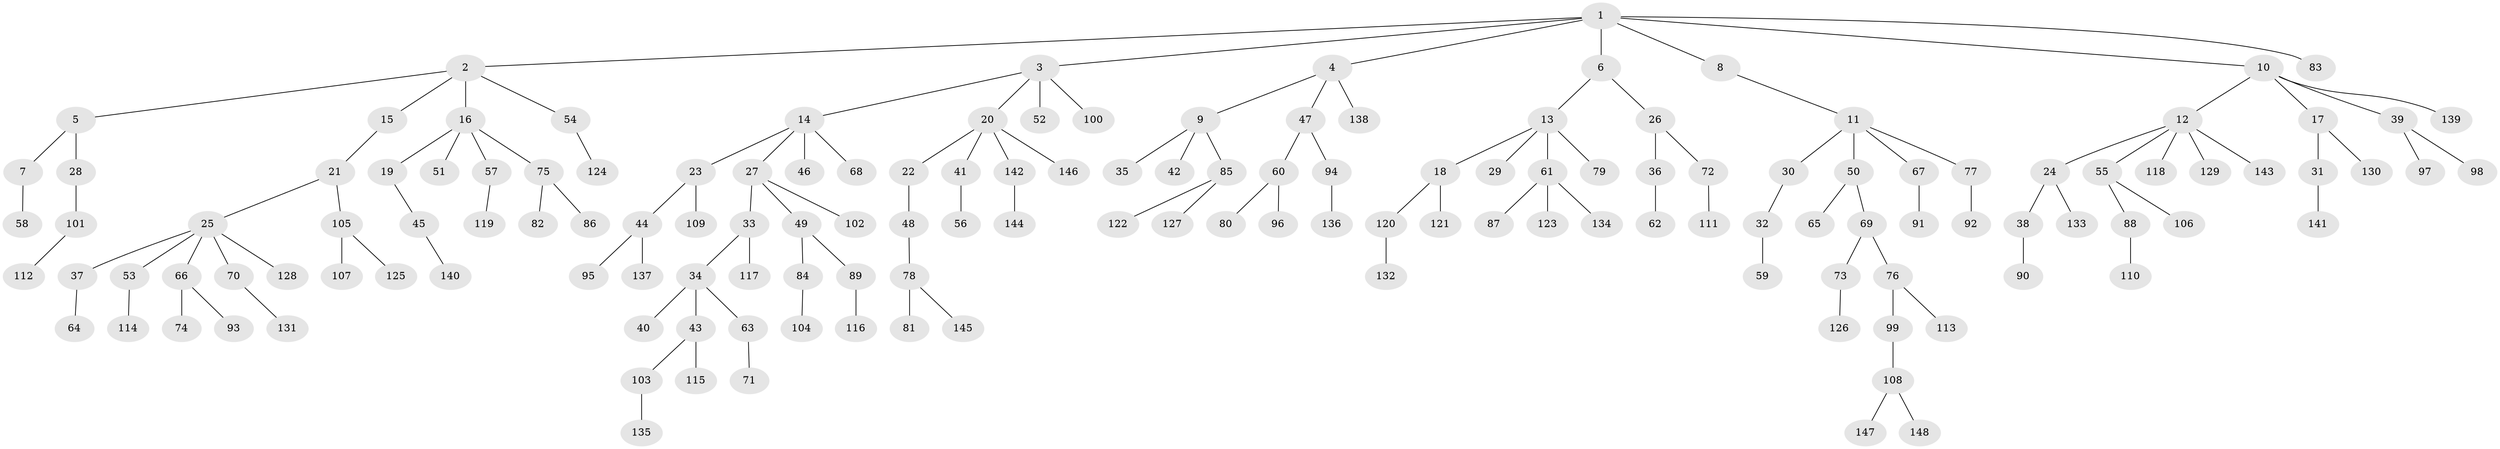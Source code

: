 // coarse degree distribution, {8: 0.009708737864077669, 5: 0.05825242718446602, 4: 0.038834951456310676, 3: 0.10679611650485436, 2: 0.23300970873786409, 7: 0.019417475728155338, 1: 0.5339805825242718}
// Generated by graph-tools (version 1.1) at 2025/24/03/03/25 07:24:08]
// undirected, 148 vertices, 147 edges
graph export_dot {
graph [start="1"]
  node [color=gray90,style=filled];
  1;
  2;
  3;
  4;
  5;
  6;
  7;
  8;
  9;
  10;
  11;
  12;
  13;
  14;
  15;
  16;
  17;
  18;
  19;
  20;
  21;
  22;
  23;
  24;
  25;
  26;
  27;
  28;
  29;
  30;
  31;
  32;
  33;
  34;
  35;
  36;
  37;
  38;
  39;
  40;
  41;
  42;
  43;
  44;
  45;
  46;
  47;
  48;
  49;
  50;
  51;
  52;
  53;
  54;
  55;
  56;
  57;
  58;
  59;
  60;
  61;
  62;
  63;
  64;
  65;
  66;
  67;
  68;
  69;
  70;
  71;
  72;
  73;
  74;
  75;
  76;
  77;
  78;
  79;
  80;
  81;
  82;
  83;
  84;
  85;
  86;
  87;
  88;
  89;
  90;
  91;
  92;
  93;
  94;
  95;
  96;
  97;
  98;
  99;
  100;
  101;
  102;
  103;
  104;
  105;
  106;
  107;
  108;
  109;
  110;
  111;
  112;
  113;
  114;
  115;
  116;
  117;
  118;
  119;
  120;
  121;
  122;
  123;
  124;
  125;
  126;
  127;
  128;
  129;
  130;
  131;
  132;
  133;
  134;
  135;
  136;
  137;
  138;
  139;
  140;
  141;
  142;
  143;
  144;
  145;
  146;
  147;
  148;
  1 -- 2;
  1 -- 3;
  1 -- 4;
  1 -- 6;
  1 -- 8;
  1 -- 10;
  1 -- 83;
  2 -- 5;
  2 -- 15;
  2 -- 16;
  2 -- 54;
  3 -- 14;
  3 -- 20;
  3 -- 52;
  3 -- 100;
  4 -- 9;
  4 -- 47;
  4 -- 138;
  5 -- 7;
  5 -- 28;
  6 -- 13;
  6 -- 26;
  7 -- 58;
  8 -- 11;
  9 -- 35;
  9 -- 42;
  9 -- 85;
  10 -- 12;
  10 -- 17;
  10 -- 39;
  10 -- 139;
  11 -- 30;
  11 -- 50;
  11 -- 67;
  11 -- 77;
  12 -- 24;
  12 -- 55;
  12 -- 118;
  12 -- 129;
  12 -- 143;
  13 -- 18;
  13 -- 29;
  13 -- 61;
  13 -- 79;
  14 -- 23;
  14 -- 27;
  14 -- 46;
  14 -- 68;
  15 -- 21;
  16 -- 19;
  16 -- 51;
  16 -- 57;
  16 -- 75;
  17 -- 31;
  17 -- 130;
  18 -- 120;
  18 -- 121;
  19 -- 45;
  20 -- 22;
  20 -- 41;
  20 -- 142;
  20 -- 146;
  21 -- 25;
  21 -- 105;
  22 -- 48;
  23 -- 44;
  23 -- 109;
  24 -- 38;
  24 -- 133;
  25 -- 37;
  25 -- 53;
  25 -- 66;
  25 -- 70;
  25 -- 128;
  26 -- 36;
  26 -- 72;
  27 -- 33;
  27 -- 49;
  27 -- 102;
  28 -- 101;
  30 -- 32;
  31 -- 141;
  32 -- 59;
  33 -- 34;
  33 -- 117;
  34 -- 40;
  34 -- 43;
  34 -- 63;
  36 -- 62;
  37 -- 64;
  38 -- 90;
  39 -- 97;
  39 -- 98;
  41 -- 56;
  43 -- 103;
  43 -- 115;
  44 -- 95;
  44 -- 137;
  45 -- 140;
  47 -- 60;
  47 -- 94;
  48 -- 78;
  49 -- 84;
  49 -- 89;
  50 -- 65;
  50 -- 69;
  53 -- 114;
  54 -- 124;
  55 -- 88;
  55 -- 106;
  57 -- 119;
  60 -- 80;
  60 -- 96;
  61 -- 87;
  61 -- 123;
  61 -- 134;
  63 -- 71;
  66 -- 74;
  66 -- 93;
  67 -- 91;
  69 -- 73;
  69 -- 76;
  70 -- 131;
  72 -- 111;
  73 -- 126;
  75 -- 82;
  75 -- 86;
  76 -- 99;
  76 -- 113;
  77 -- 92;
  78 -- 81;
  78 -- 145;
  84 -- 104;
  85 -- 122;
  85 -- 127;
  88 -- 110;
  89 -- 116;
  94 -- 136;
  99 -- 108;
  101 -- 112;
  103 -- 135;
  105 -- 107;
  105 -- 125;
  108 -- 147;
  108 -- 148;
  120 -- 132;
  142 -- 144;
}

